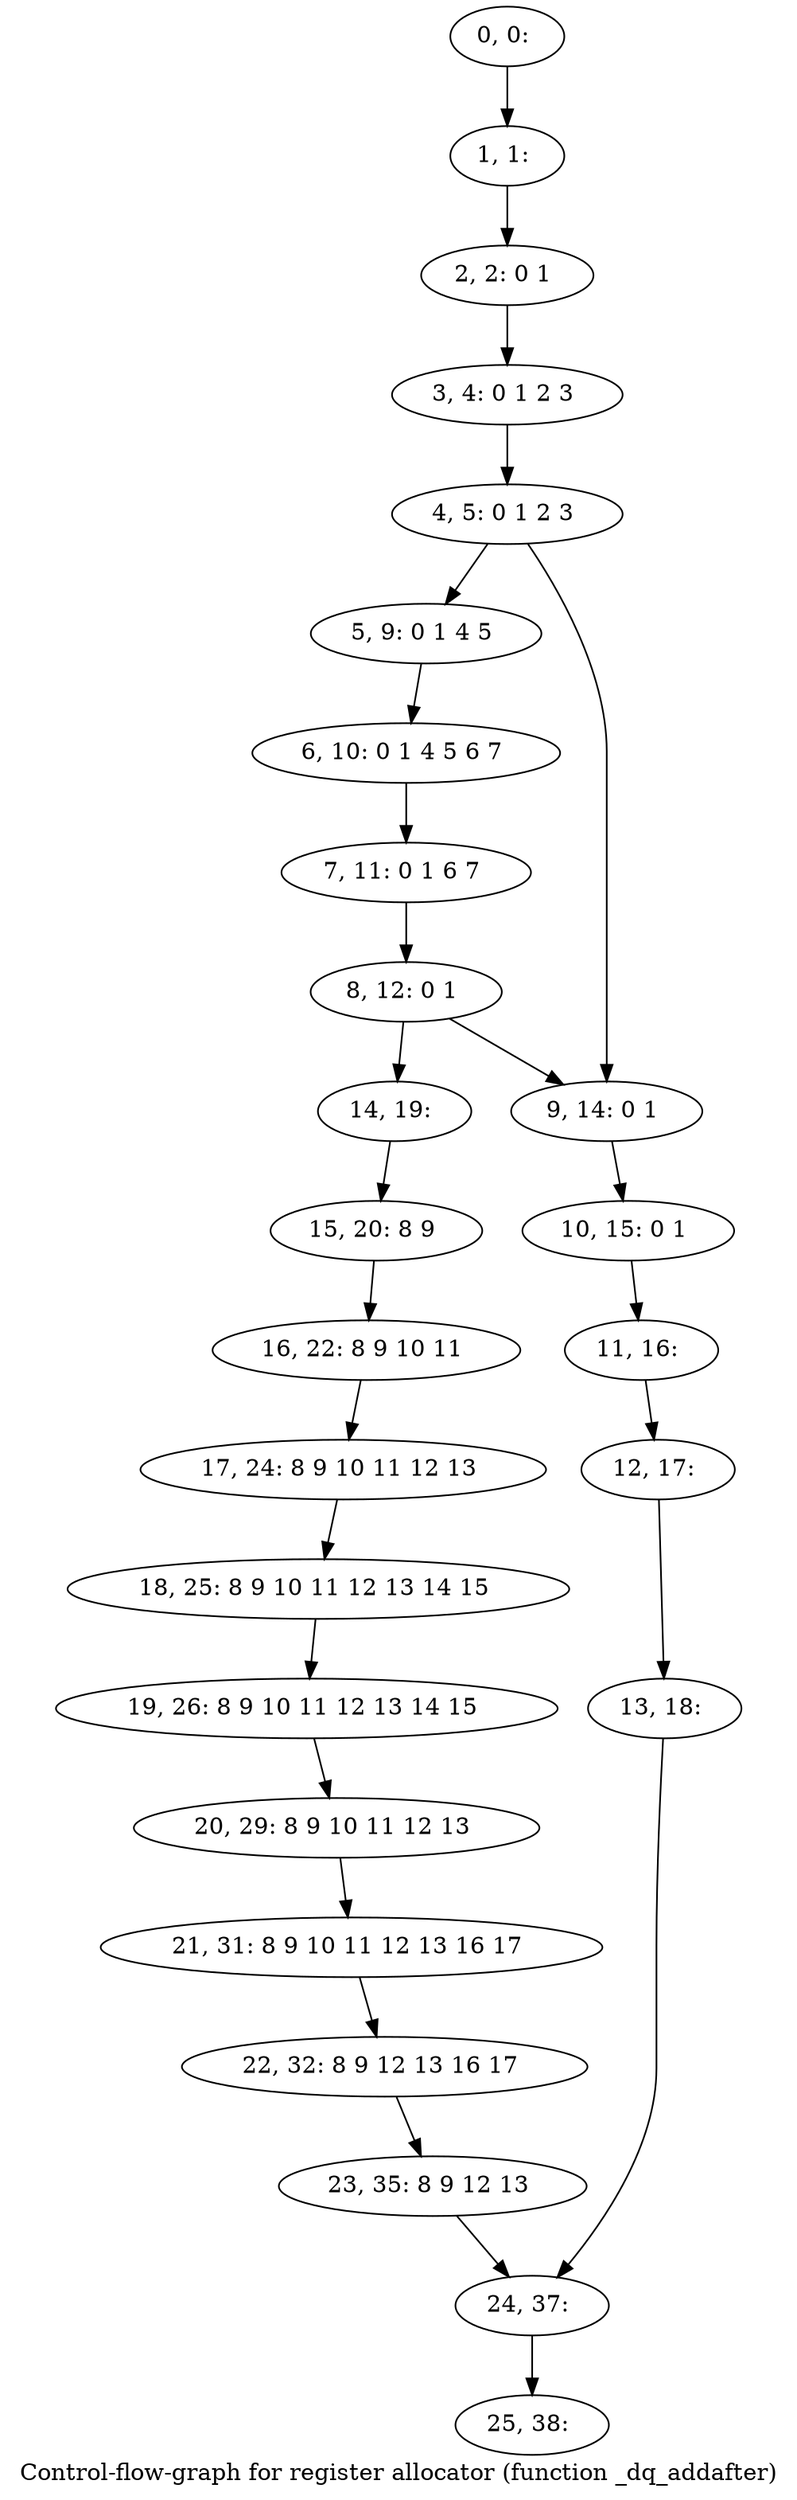 digraph G {
graph [label="Control-flow-graph for register allocator (function _dq_addafter)"]
0[label="0, 0: "];
1[label="1, 1: "];
2[label="2, 2: 0 1 "];
3[label="3, 4: 0 1 2 3 "];
4[label="4, 5: 0 1 2 3 "];
5[label="5, 9: 0 1 4 5 "];
6[label="6, 10: 0 1 4 5 6 7 "];
7[label="7, 11: 0 1 6 7 "];
8[label="8, 12: 0 1 "];
9[label="9, 14: 0 1 "];
10[label="10, 15: 0 1 "];
11[label="11, 16: "];
12[label="12, 17: "];
13[label="13, 18: "];
14[label="14, 19: "];
15[label="15, 20: 8 9 "];
16[label="16, 22: 8 9 10 11 "];
17[label="17, 24: 8 9 10 11 12 13 "];
18[label="18, 25: 8 9 10 11 12 13 14 15 "];
19[label="19, 26: 8 9 10 11 12 13 14 15 "];
20[label="20, 29: 8 9 10 11 12 13 "];
21[label="21, 31: 8 9 10 11 12 13 16 17 "];
22[label="22, 32: 8 9 12 13 16 17 "];
23[label="23, 35: 8 9 12 13 "];
24[label="24, 37: "];
25[label="25, 38: "];
0->1 ;
1->2 ;
2->3 ;
3->4 ;
4->5 ;
4->9 ;
5->6 ;
6->7 ;
7->8 ;
8->9 ;
8->14 ;
9->10 ;
10->11 ;
11->12 ;
12->13 ;
13->24 ;
14->15 ;
15->16 ;
16->17 ;
17->18 ;
18->19 ;
19->20 ;
20->21 ;
21->22 ;
22->23 ;
23->24 ;
24->25 ;
}

